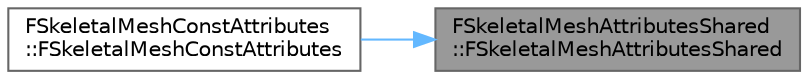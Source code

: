 digraph "FSkeletalMeshAttributesShared::FSkeletalMeshAttributesShared"
{
 // INTERACTIVE_SVG=YES
 // LATEX_PDF_SIZE
  bgcolor="transparent";
  edge [fontname=Helvetica,fontsize=10,labelfontname=Helvetica,labelfontsize=10];
  node [fontname=Helvetica,fontsize=10,shape=box,height=0.2,width=0.4];
  rankdir="RL";
  Node1 [id="Node000001",label="FSkeletalMeshAttributesShared\l::FSkeletalMeshAttributesShared",height=0.2,width=0.4,color="gray40", fillcolor="grey60", style="filled", fontcolor="black",tooltip=" "];
  Node1 -> Node2 [id="edge1_Node000001_Node000002",dir="back",color="steelblue1",style="solid",tooltip=" "];
  Node2 [id="Node000002",label="FSkeletalMeshConstAttributes\l::FSkeletalMeshConstAttributes",height=0.2,width=0.4,color="grey40", fillcolor="white", style="filled",URL="$d9/ddf/classFSkeletalMeshConstAttributes.html#aba412540b6a7dddfdcce3d372cbc1bf9",tooltip=" "];
}
